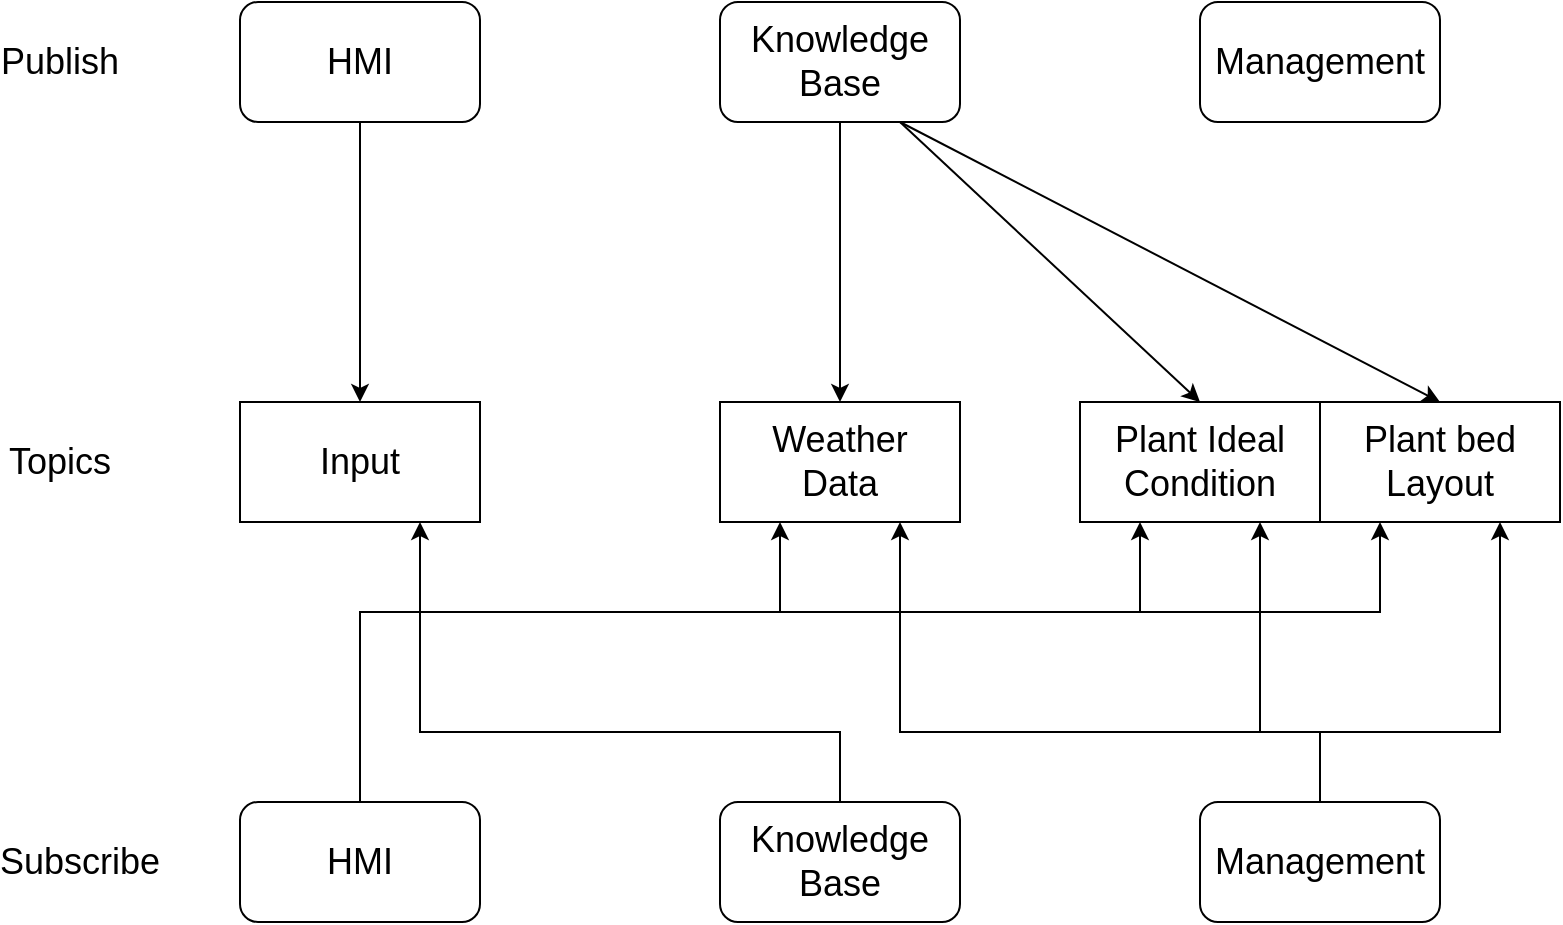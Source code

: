<mxfile version="15.8.5" type="dropbox"><diagram id="hr5zi-GkPyzNCemvmpc6" name="Page-1"><mxGraphModel dx="1221" dy="672" grid="1" gridSize="10" guides="1" tooltips="1" connect="1" arrows="1" fold="1" page="1" pageScale="1" pageWidth="827" pageHeight="1169" math="0" shadow="0"><root><mxCell id="0"/><mxCell id="1" parent="0"/><mxCell id="y0upBVi9wNOXnh8yvxzQ-2" value="&lt;font style=&quot;font-size: 18px&quot;&gt;Publish&lt;/font&gt;" style="text;html=1;strokeColor=none;fillColor=none;align=center;verticalAlign=middle;whiteSpace=wrap;rounded=0;" vertex="1" parent="1"><mxGeometry x="40" y="80" width="60" height="30" as="geometry"/></mxCell><mxCell id="y0upBVi9wNOXnh8yvxzQ-4" value="Topics" style="text;html=1;strokeColor=none;fillColor=none;align=center;verticalAlign=middle;whiteSpace=wrap;rounded=0;fontSize=18;" vertex="1" parent="1"><mxGeometry x="40" y="280" width="60" height="30" as="geometry"/></mxCell><mxCell id="y0upBVi9wNOXnh8yvxzQ-5" value="Subscribe" style="text;html=1;strokeColor=none;fillColor=none;align=center;verticalAlign=middle;whiteSpace=wrap;rounded=0;fontSize=18;" vertex="1" parent="1"><mxGeometry x="50" y="480" width="60" height="30" as="geometry"/></mxCell><mxCell id="y0upBVi9wNOXnh8yvxzQ-6" value="HMI" style="rounded=1;whiteSpace=wrap;html=1;fontSize=18;" vertex="1" parent="1"><mxGeometry x="160" y="65" width="120" height="60" as="geometry"/></mxCell><mxCell id="y0upBVi9wNOXnh8yvxzQ-36" style="edgeStyle=orthogonalEdgeStyle;rounded=0;orthogonalLoop=1;jettySize=auto;html=1;exitX=0.25;exitY=0;exitDx=0;exitDy=0;entryX=0.75;entryY=1;entryDx=0;entryDy=0;fontSize=18;" edge="1" parent="1" source="y0upBVi9wNOXnh8yvxzQ-7" target="y0upBVi9wNOXnh8yvxzQ-12"><mxGeometry relative="1" as="geometry"><Array as="points"><mxPoint x="460" y="465"/><mxPoint x="460" y="430"/><mxPoint x="250" y="430"/></Array></mxGeometry></mxCell><mxCell id="y0upBVi9wNOXnh8yvxzQ-7" value="Knowledge&lt;br&gt;Base" style="rounded=1;whiteSpace=wrap;html=1;fontSize=18;" vertex="1" parent="1"><mxGeometry x="400" y="465" width="120" height="60" as="geometry"/></mxCell><mxCell id="y0upBVi9wNOXnh8yvxzQ-8" value="Management" style="rounded=1;whiteSpace=wrap;html=1;fontSize=18;" vertex="1" parent="1"><mxGeometry x="640" y="65" width="120" height="60" as="geometry"/></mxCell><mxCell id="y0upBVi9wNOXnh8yvxzQ-37" style="edgeStyle=orthogonalEdgeStyle;rounded=0;orthogonalLoop=1;jettySize=auto;html=1;exitX=0.25;exitY=0;exitDx=0;exitDy=0;entryX=0.25;entryY=1;entryDx=0;entryDy=0;fontSize=18;" edge="1" parent="1" source="y0upBVi9wNOXnh8yvxzQ-9" target="y0upBVi9wNOXnh8yvxzQ-13"><mxGeometry relative="1" as="geometry"><Array as="points"><mxPoint x="220" y="465"/><mxPoint x="220" y="370"/><mxPoint x="430" y="370"/></Array></mxGeometry></mxCell><mxCell id="y0upBVi9wNOXnh8yvxzQ-38" style="edgeStyle=orthogonalEdgeStyle;rounded=0;orthogonalLoop=1;jettySize=auto;html=1;exitX=0.5;exitY=0;exitDx=0;exitDy=0;entryX=0.25;entryY=1;entryDx=0;entryDy=0;fontSize=18;" edge="1" parent="1" source="y0upBVi9wNOXnh8yvxzQ-9" target="y0upBVi9wNOXnh8yvxzQ-14"><mxGeometry relative="1" as="geometry"><Array as="points"><mxPoint x="220" y="370"/><mxPoint x="610" y="370"/></Array></mxGeometry></mxCell><mxCell id="y0upBVi9wNOXnh8yvxzQ-40" style="edgeStyle=orthogonalEdgeStyle;rounded=0;orthogonalLoop=1;jettySize=auto;html=1;exitX=0.75;exitY=0;exitDx=0;exitDy=0;entryX=0.25;entryY=1;entryDx=0;entryDy=0;fontSize=18;" edge="1" parent="1" source="y0upBVi9wNOXnh8yvxzQ-9" target="y0upBVi9wNOXnh8yvxzQ-15"><mxGeometry relative="1" as="geometry"><Array as="points"><mxPoint x="220" y="465"/><mxPoint x="220" y="370"/><mxPoint x="730" y="370"/></Array></mxGeometry></mxCell><mxCell id="y0upBVi9wNOXnh8yvxzQ-9" value="HMI" style="rounded=1;whiteSpace=wrap;html=1;fontSize=18;" vertex="1" parent="1"><mxGeometry x="160" y="465" width="120" height="60" as="geometry"/></mxCell><mxCell id="y0upBVi9wNOXnh8yvxzQ-10" value="Knowledge&lt;br&gt;Base" style="rounded=1;whiteSpace=wrap;html=1;fontSize=18;" vertex="1" parent="1"><mxGeometry x="400" y="65" width="120" height="60" as="geometry"/></mxCell><mxCell id="y0upBVi9wNOXnh8yvxzQ-33" style="edgeStyle=orthogonalEdgeStyle;rounded=0;orthogonalLoop=1;jettySize=auto;html=1;exitX=0.75;exitY=0;exitDx=0;exitDy=0;entryX=0.75;entryY=1;entryDx=0;entryDy=0;fontSize=18;" edge="1" parent="1" source="y0upBVi9wNOXnh8yvxzQ-11" target="y0upBVi9wNOXnh8yvxzQ-15"><mxGeometry relative="1" as="geometry"><Array as="points"><mxPoint x="700" y="465"/><mxPoint x="700" y="430"/><mxPoint x="790" y="430"/></Array></mxGeometry></mxCell><mxCell id="y0upBVi9wNOXnh8yvxzQ-34" style="edgeStyle=orthogonalEdgeStyle;rounded=0;orthogonalLoop=1;jettySize=auto;html=1;exitX=0.5;exitY=0;exitDx=0;exitDy=0;entryX=0.75;entryY=1;entryDx=0;entryDy=0;fontSize=18;" edge="1" parent="1" source="y0upBVi9wNOXnh8yvxzQ-11" target="y0upBVi9wNOXnh8yvxzQ-14"><mxGeometry relative="1" as="geometry"><Array as="points"><mxPoint x="700" y="430"/><mxPoint x="670" y="430"/></Array></mxGeometry></mxCell><mxCell id="y0upBVi9wNOXnh8yvxzQ-35" style="edgeStyle=orthogonalEdgeStyle;rounded=0;orthogonalLoop=1;jettySize=auto;html=1;exitX=0.25;exitY=0;exitDx=0;exitDy=0;entryX=0.75;entryY=1;entryDx=0;entryDy=0;fontSize=18;" edge="1" parent="1" source="y0upBVi9wNOXnh8yvxzQ-11" target="y0upBVi9wNOXnh8yvxzQ-13"><mxGeometry relative="1" as="geometry"><Array as="points"><mxPoint x="700" y="465"/><mxPoint x="700" y="430"/><mxPoint x="490" y="430"/></Array></mxGeometry></mxCell><mxCell id="y0upBVi9wNOXnh8yvxzQ-11" value="Management" style="rounded=1;whiteSpace=wrap;html=1;fontSize=18;" vertex="1" parent="1"><mxGeometry x="640" y="465" width="120" height="60" as="geometry"/></mxCell><mxCell id="y0upBVi9wNOXnh8yvxzQ-12" value="Input" style="rounded=0;whiteSpace=wrap;html=1;fontSize=18;" vertex="1" parent="1"><mxGeometry x="160" y="265" width="120" height="60" as="geometry"/></mxCell><mxCell id="y0upBVi9wNOXnh8yvxzQ-13" value="Weather&lt;br&gt;Data" style="rounded=0;whiteSpace=wrap;html=1;fontSize=18;" vertex="1" parent="1"><mxGeometry x="400" y="265" width="120" height="60" as="geometry"/></mxCell><mxCell id="y0upBVi9wNOXnh8yvxzQ-14" value="Plant Ideal&lt;br&gt;Condition" style="rounded=0;whiteSpace=wrap;html=1;fontSize=18;" vertex="1" parent="1"><mxGeometry x="580" y="265" width="120" height="60" as="geometry"/></mxCell><mxCell id="y0upBVi9wNOXnh8yvxzQ-15" value="Plant bed&lt;br&gt;Layout" style="rounded=0;whiteSpace=wrap;html=1;fontSize=18;" vertex="1" parent="1"><mxGeometry x="700" y="265" width="120" height="60" as="geometry"/></mxCell><mxCell id="y0upBVi9wNOXnh8yvxzQ-16" value="" style="curved=1;endArrow=classic;html=1;rounded=0;fontSize=18;exitX=0.5;exitY=1;exitDx=0;exitDy=0;entryX=0.5;entryY=0;entryDx=0;entryDy=0;" edge="1" parent="1" source="y0upBVi9wNOXnh8yvxzQ-10" target="y0upBVi9wNOXnh8yvxzQ-13"><mxGeometry width="50" height="50" relative="1" as="geometry"><mxPoint x="390" y="270" as="sourcePoint"/><mxPoint x="440" y="220" as="targetPoint"/><Array as="points"/></mxGeometry></mxCell><mxCell id="y0upBVi9wNOXnh8yvxzQ-20" value="" style="curved=1;endArrow=classic;html=1;rounded=0;fontSize=18;exitX=0.5;exitY=1;exitDx=0;exitDy=0;entryX=0.5;entryY=0;entryDx=0;entryDy=0;" edge="1" parent="1" source="y0upBVi9wNOXnh8yvxzQ-6" target="y0upBVi9wNOXnh8yvxzQ-12"><mxGeometry width="50" height="50" relative="1" as="geometry"><mxPoint x="110" y="420" as="sourcePoint"/><mxPoint x="160" y="370" as="targetPoint"/><Array as="points"><mxPoint x="220" y="190"/><mxPoint x="220" y="150"/></Array></mxGeometry></mxCell><mxCell id="y0upBVi9wNOXnh8yvxzQ-21" value="" style="endArrow=classic;html=1;rounded=0;fontSize=18;exitX=0.75;exitY=1;exitDx=0;exitDy=0;entryX=0.5;entryY=0;entryDx=0;entryDy=0;" edge="1" parent="1" source="y0upBVi9wNOXnh8yvxzQ-10" target="y0upBVi9wNOXnh8yvxzQ-15"><mxGeometry width="50" height="50" relative="1" as="geometry"><mxPoint x="390" y="270" as="sourcePoint"/><mxPoint x="760" y="260" as="targetPoint"/></mxGeometry></mxCell><mxCell id="y0upBVi9wNOXnh8yvxzQ-22" value="" style="endArrow=classic;html=1;rounded=0;fontSize=18;exitX=0.75;exitY=1;exitDx=0;exitDy=0;entryX=0.5;entryY=0;entryDx=0;entryDy=0;" edge="1" parent="1" source="y0upBVi9wNOXnh8yvxzQ-10" target="y0upBVi9wNOXnh8yvxzQ-14"><mxGeometry width="50" height="50" relative="1" as="geometry"><mxPoint x="550" y="240" as="sourcePoint"/><mxPoint x="600" y="190" as="targetPoint"/></mxGeometry></mxCell></root></mxGraphModel></diagram></mxfile>